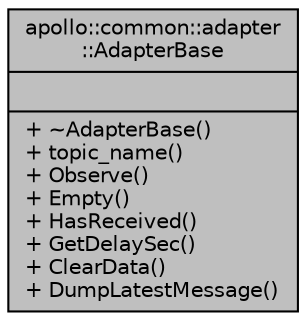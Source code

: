 digraph "apollo::common::adapter::AdapterBase"
{
  edge [fontname="Helvetica",fontsize="10",labelfontname="Helvetica",labelfontsize="10"];
  node [fontname="Helvetica",fontsize="10",shape=record];
  Node1 [label="{apollo::common::adapter\l::AdapterBase\n||+ ~AdapterBase()\l+ topic_name()\l+ Observe()\l+ Empty()\l+ HasReceived()\l+ GetDelaySec()\l+ ClearData()\l+ DumpLatestMessage()\l}",height=0.2,width=0.4,color="black", fillcolor="grey75", style="filled" fontcolor="black"];
}
